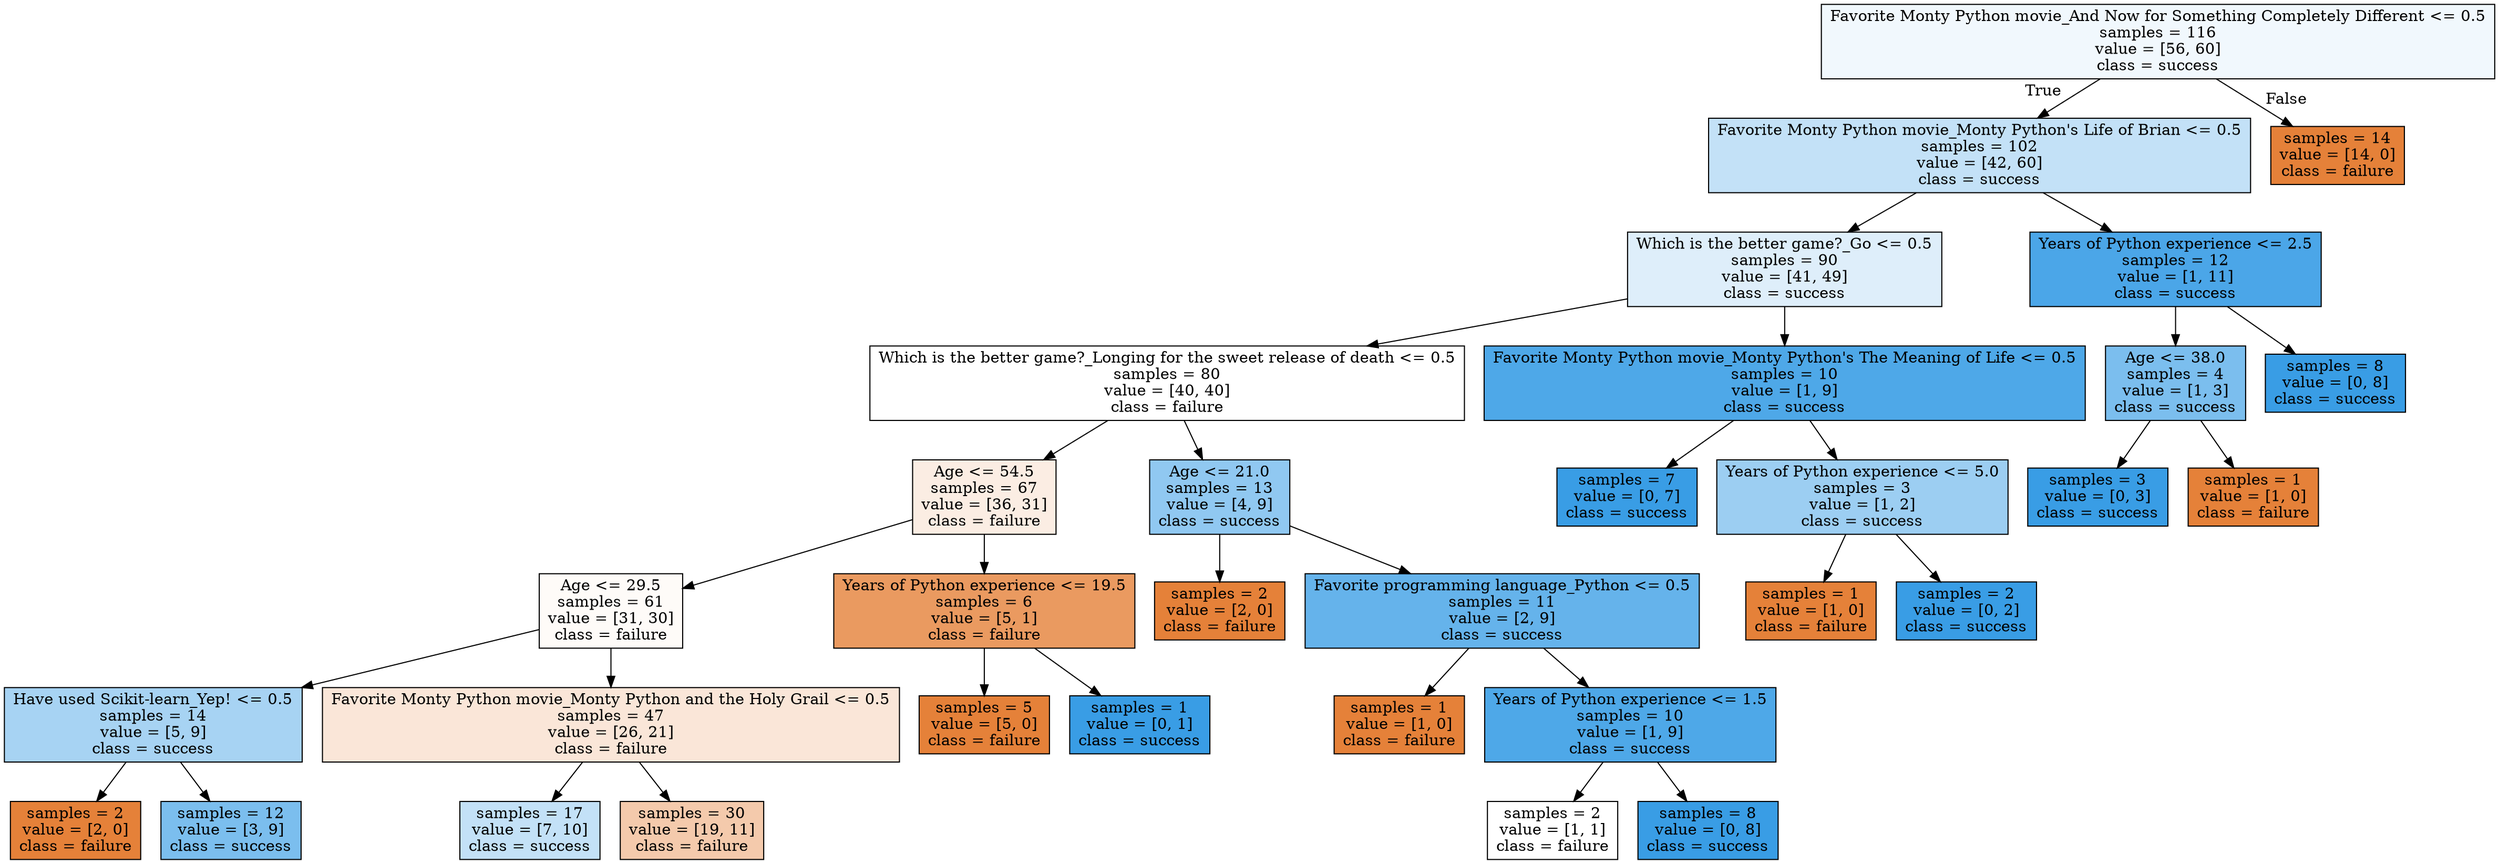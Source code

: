 digraph Tree {
node [shape=box, style="filled", color="black"] ;
0 [label="Favorite Monty Python movie_And Now for Something Completely Different <= 0.5\nsamples = 116\nvalue = [56, 60]\nclass = success", fillcolor="#399de511"] ;
1 [label="Favorite Monty Python movie_Monty Python's Life of Brian <= 0.5\nsamples = 102\nvalue = [42, 60]\nclass = success", fillcolor="#399de54d"] ;
0 -> 1 [labeldistance=2.5, labelangle=45, headlabel="True"] ;
2 [label="Which is the better game?_Go <= 0.5\nsamples = 90\nvalue = [41, 49]\nclass = success", fillcolor="#399de52a"] ;
1 -> 2 ;
3 [label="Which is the better game?_Longing for the sweet release of death <= 0.5\nsamples = 80\nvalue = [40, 40]\nclass = failure", fillcolor="#e5813900"] ;
2 -> 3 ;
4 [label="Age <= 54.5\nsamples = 67\nvalue = [36, 31]\nclass = failure", fillcolor="#e5813923"] ;
3 -> 4 ;
5 [label="Age <= 29.5\nsamples = 61\nvalue = [31, 30]\nclass = failure", fillcolor="#e5813908"] ;
4 -> 5 ;
6 [label="Have used Scikit-learn_Yep! <= 0.5\nsamples = 14\nvalue = [5, 9]\nclass = success", fillcolor="#399de571"] ;
5 -> 6 ;
7 [label="samples = 2\nvalue = [2, 0]\nclass = failure", fillcolor="#e58139ff"] ;
6 -> 7 ;
8 [label="samples = 12\nvalue = [3, 9]\nclass = success", fillcolor="#399de5aa"] ;
6 -> 8 ;
9 [label="Favorite Monty Python movie_Monty Python and the Holy Grail <= 0.5\nsamples = 47\nvalue = [26, 21]\nclass = failure", fillcolor="#e5813931"] ;
5 -> 9 ;
10 [label="samples = 17\nvalue = [7, 10]\nclass = success", fillcolor="#399de54d"] ;
9 -> 10 ;
11 [label="samples = 30\nvalue = [19, 11]\nclass = failure", fillcolor="#e581396b"] ;
9 -> 11 ;
12 [label="Years of Python experience <= 19.5\nsamples = 6\nvalue = [5, 1]\nclass = failure", fillcolor="#e58139cc"] ;
4 -> 12 ;
13 [label="samples = 5\nvalue = [5, 0]\nclass = failure", fillcolor="#e58139ff"] ;
12 -> 13 ;
14 [label="samples = 1\nvalue = [0, 1]\nclass = success", fillcolor="#399de5ff"] ;
12 -> 14 ;
15 [label="Age <= 21.0\nsamples = 13\nvalue = [4, 9]\nclass = success", fillcolor="#399de58e"] ;
3 -> 15 ;
16 [label="samples = 2\nvalue = [2, 0]\nclass = failure", fillcolor="#e58139ff"] ;
15 -> 16 ;
17 [label="Favorite programming language_Python <= 0.5\nsamples = 11\nvalue = [2, 9]\nclass = success", fillcolor="#399de5c6"] ;
15 -> 17 ;
18 [label="samples = 1\nvalue = [1, 0]\nclass = failure", fillcolor="#e58139ff"] ;
17 -> 18 ;
19 [label="Years of Python experience <= 1.5\nsamples = 10\nvalue = [1, 9]\nclass = success", fillcolor="#399de5e3"] ;
17 -> 19 ;
20 [label="samples = 2\nvalue = [1, 1]\nclass = failure", fillcolor="#e5813900"] ;
19 -> 20 ;
21 [label="samples = 8\nvalue = [0, 8]\nclass = success", fillcolor="#399de5ff"] ;
19 -> 21 ;
22 [label="Favorite Monty Python movie_Monty Python's The Meaning of Life <= 0.5\nsamples = 10\nvalue = [1, 9]\nclass = success", fillcolor="#399de5e3"] ;
2 -> 22 ;
23 [label="samples = 7\nvalue = [0, 7]\nclass = success", fillcolor="#399de5ff"] ;
22 -> 23 ;
24 [label="Years of Python experience <= 5.0\nsamples = 3\nvalue = [1, 2]\nclass = success", fillcolor="#399de57f"] ;
22 -> 24 ;
25 [label="samples = 1\nvalue = [1, 0]\nclass = failure", fillcolor="#e58139ff"] ;
24 -> 25 ;
26 [label="samples = 2\nvalue = [0, 2]\nclass = success", fillcolor="#399de5ff"] ;
24 -> 26 ;
27 [label="Years of Python experience <= 2.5\nsamples = 12\nvalue = [1, 11]\nclass = success", fillcolor="#399de5e8"] ;
1 -> 27 ;
28 [label="Age <= 38.0\nsamples = 4\nvalue = [1, 3]\nclass = success", fillcolor="#399de5aa"] ;
27 -> 28 ;
29 [label="samples = 3\nvalue = [0, 3]\nclass = success", fillcolor="#399de5ff"] ;
28 -> 29 ;
30 [label="samples = 1\nvalue = [1, 0]\nclass = failure", fillcolor="#e58139ff"] ;
28 -> 30 ;
31 [label="samples = 8\nvalue = [0, 8]\nclass = success", fillcolor="#399de5ff"] ;
27 -> 31 ;
32 [label="samples = 14\nvalue = [14, 0]\nclass = failure", fillcolor="#e58139ff"] ;
0 -> 32 [labeldistance=2.5, labelangle=-45, headlabel="False"] ;
}